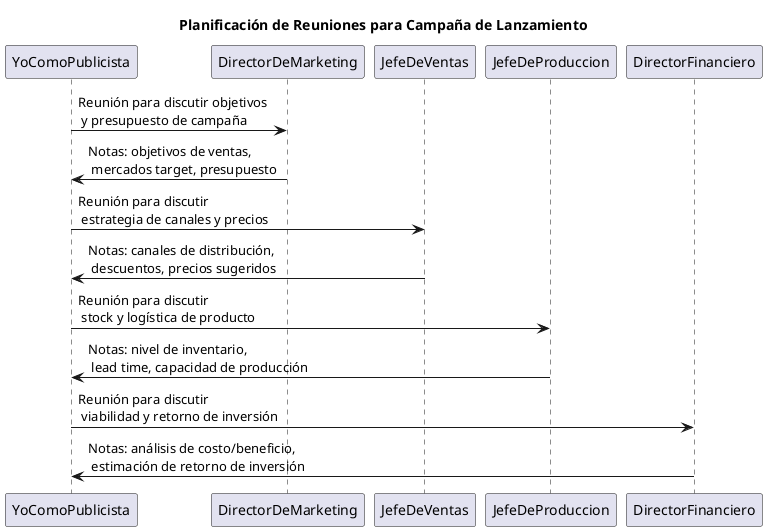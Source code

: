 @startuml

title Planificación de Reuniones para Campaña de Lanzamiento

participant YoComoPublicista
participant DirectorDeMarketing 
participant JefeDeVentas
participant JefeDeProduccion
participant DirectorFinanciero

YoComoPublicista -> DirectorDeMarketing: Reunión para discutir objetivos \n y presupuesto de campaña
DirectorDeMarketing -> YoComoPublicista: Notas: objetivos de ventas, \n mercados target, presupuesto

YoComoPublicista -> JefeDeVentas: Reunión para discutir \n estrategia de canales y precios
JefeDeVentas -> YoComoPublicista: Notas: canales de distribución, \n descuentos, precios sugeridos

YoComoPublicista -> JefeDeProduccion: Reunión para discutir \n stock y logística de producto
JefeDeProduccion -> YoComoPublicista: Notas: nivel de inventario, \n lead time, capacidad de producción  

YoComoPublicista -> DirectorFinanciero: Reunión para discutir \n viabilidad y retorno de inversión
DirectorFinanciero -> YoComoPublicista: Notas: análisis de costo/beneficio, \n estimación de retorno de inversión

@enduml